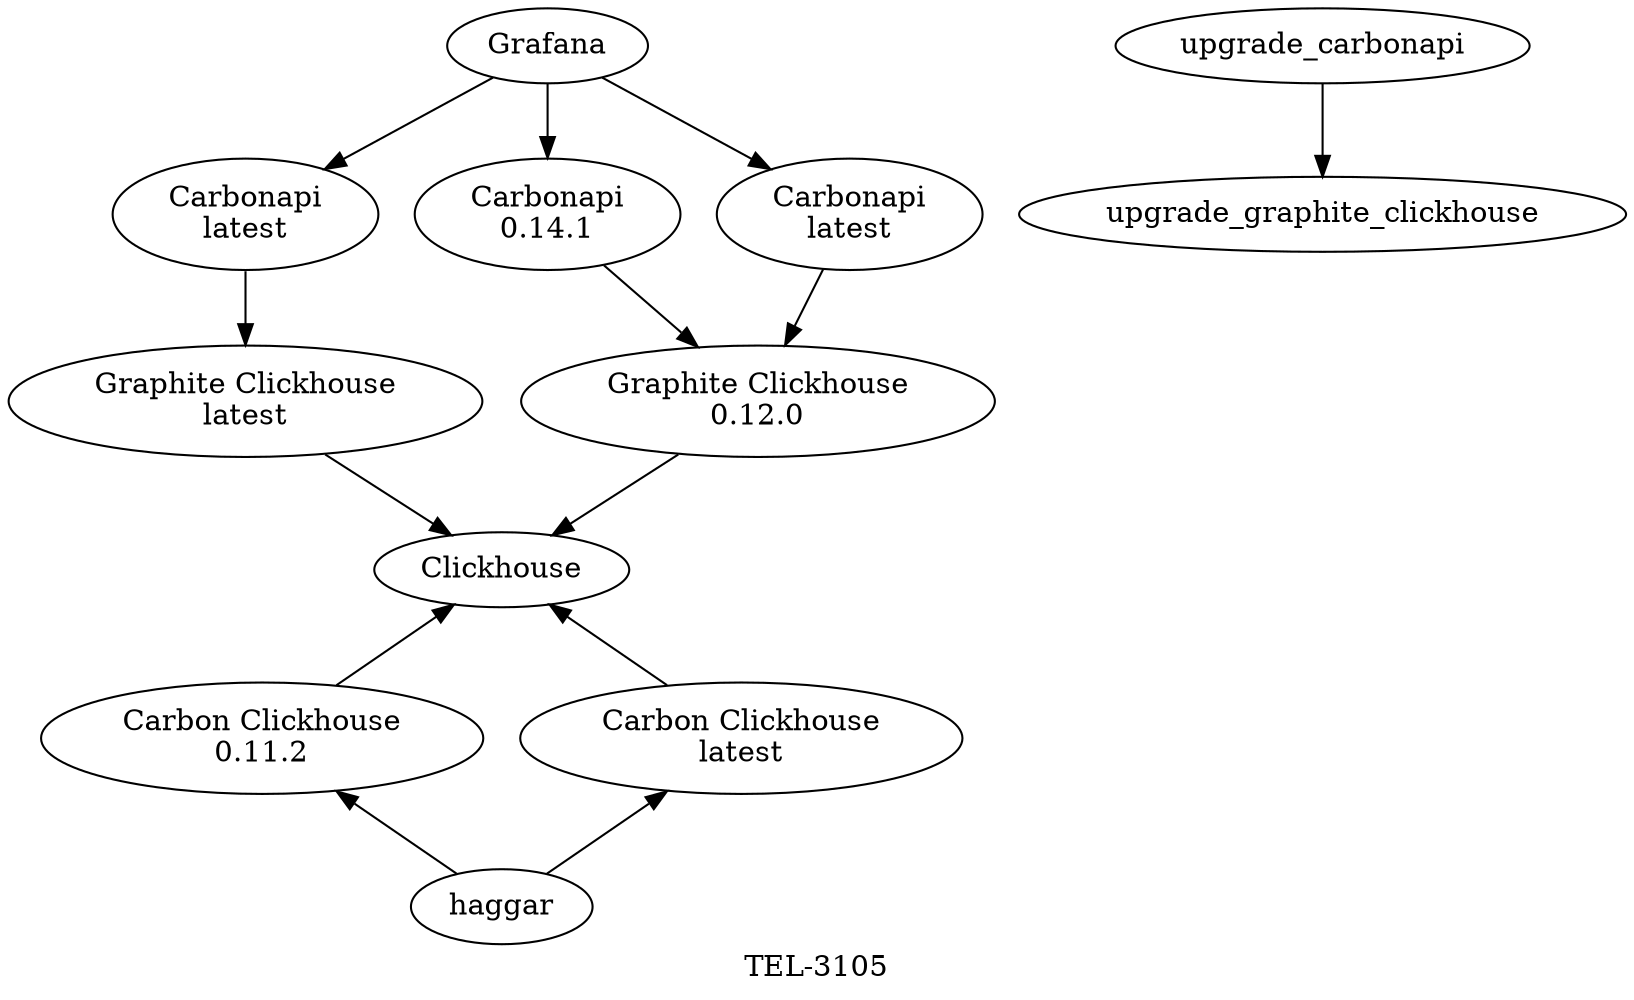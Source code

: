 digraph G {
  label="TEL-3105"
  subgraph docker{
    label="Docker-compose setup"
    carbonapi_new [label="Carbonapi\rlatest"]
    carbonapi_old [label="Carbonapi\r0.14.1"]
    carbonapi_new_old [label="Carbonapi\rlatest"]
    graphite_clickhouse_new [label="Graphite Clickhouse\rlatest"]
    graphite_clickhouse_old [label="Graphite Clickhouse\r0.12.0"]
    carbon_clickhouse_old [label="Carbon Clickhouse\r0.11.2"]
    carbon_clickhouse_new [label="Carbon Clickhouse\rlatest"]
    clickhouse [label="Clickhouse"]
    grafana [label="Grafana"]
    grafana -> carbonapi_new -> graphite_clickhouse_new -> clickhouse
    grafana -> carbonapi_old -> graphite_clickhouse_old -> clickhouse
    grafana -> carbonapi_new_old -> graphite_clickhouse_old 
    clickhouse -> carbon_clickhouse_old [dir="back"]
    clickhouse -> carbon_clickhouse_new [dir="back"]
    carbon_clickhouse_old -> haggar [dir="back"]
    carbon_clickhouse_new -> haggar [dir="back"]
  }
  subgraph deployment{
    label="Deployment"
    upgrade_carbonapi -> upgrade_graphite_clickhouse
  }
} 
